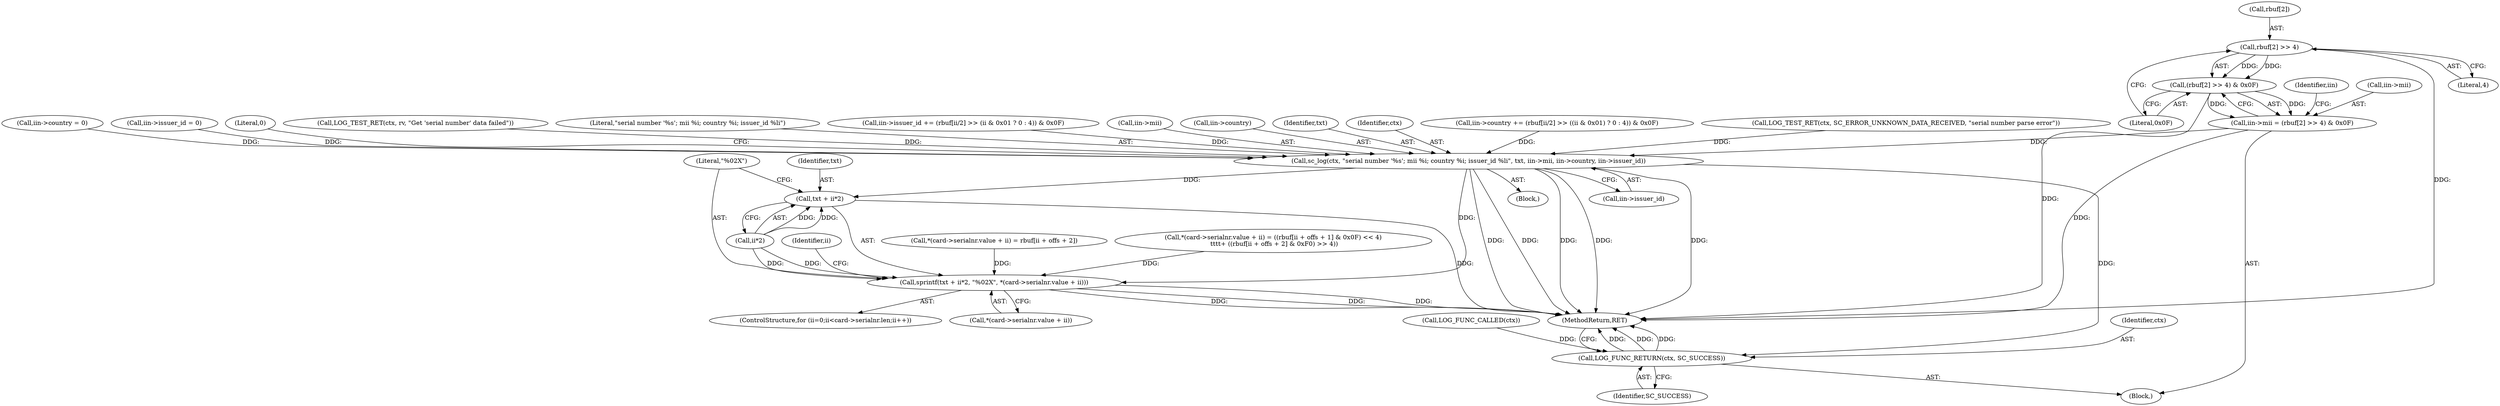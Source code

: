 digraph "0_OpenSC_8fe377e93b4b56060e5bbfb6f3142ceaeca744fa_10@array" {
"1000211" [label="(Call,rbuf[2] >> 4)"];
"1000210" [label="(Call,(rbuf[2] >> 4) & 0x0F)"];
"1000206" [label="(Call,iin->mii = (rbuf[2] >> 4) & 0x0F)"];
"1000435" [label="(Call,sc_log(ctx, \"serial number '%s'; mii %i; country %i; issuer_id %li\", txt, iin->mii, iin->country, iin->issuer_id))"];
"1000420" [label="(Call,sprintf(txt + ii*2, \"%02X\", *(card->serialnr.value + ii)))"];
"1000421" [label="(Call,txt + ii*2)"];
"1000461" [label="(Call,LOG_FUNC_RETURN(ctx, SC_SUCCESS))"];
"1000423" [label="(Call,ii*2)"];
"1000217" [label="(Call,iin->country = 0)"];
"1000219" [label="(Identifier,iin)"];
"1000461" [label="(Call,LOG_FUNC_RETURN(ctx, SC_SUCCESS))"];
"1000422" [label="(Identifier,txt)"];
"1000255" [label="(Call,iin->issuer_id = 0)"];
"1000215" [label="(Literal,4)"];
"1000448" [label="(Literal,0)"];
"1000435" [label="(Call,sc_log(ctx, \"serial number '%s'; mii %i; country %i; issuer_id %li\", txt, iin->mii, iin->country, iin->issuer_id))"];
"1000211" [label="(Call,rbuf[2] >> 4)"];
"1000216" [label="(Literal,0x0F)"];
"1000192" [label="(Call,LOG_TEST_RET(ctx, rv, \"Get 'serial number' data failed\"))"];
"1000437" [label="(Literal,\"serial number '%s'; mii %i; country %i; issuer_id %li\")"];
"1000275" [label="(Call,iin->issuer_id += (rbuf[ii/2] >> (ii & 0x01 ? 0 : 4)) & 0x0F)"];
"1000445" [label="(Call,iin->issuer_id)"];
"1000407" [label="(ControlStructure,for (ii=0;ii<card->serialnr.len;ii++))"];
"1000464" [label="(MethodReturn,RET)"];
"1000439" [label="(Call,iin->mii)"];
"1000206" [label="(Call,iin->mii = (rbuf[2] >> 4) & 0x0F)"];
"1000210" [label="(Call,(rbuf[2] >> 4) & 0x0F)"];
"1000419" [label="(Identifier,ii)"];
"1000426" [label="(Literal,\"%02X\")"];
"1000427" [label="(Call,*(card->serialnr.value + ii))"];
"1000381" [label="(Call,*(card->serialnr.value + ii) = rbuf[ii + offs + 2])"];
"1000462" [label="(Identifier,ctx)"];
"1000327" [label="(Call,*(card->serialnr.value + ii) = ((rbuf[ii + offs + 1] & 0x0F) << 4)\n \t\t\t\t+ ((rbuf[ii + offs + 2] & 0xF0) >> 4))"];
"1000463" [label="(Identifier,SC_SUCCESS)"];
"1000442" [label="(Call,iin->country)"];
"1000126" [label="(Call,LOG_FUNC_CALLED(ctx))"];
"1000105" [label="(Block,)"];
"1000212" [label="(Call,rbuf[2])"];
"1000438" [label="(Identifier,txt)"];
"1000436" [label="(Identifier,ctx)"];
"1000207" [label="(Call,iin->mii)"];
"1000237" [label="(Call,iin->country += (rbuf[ii/2] >> ((ii & 0x01) ? 0 : 4)) & 0x0F)"];
"1000421" [label="(Call,txt + ii*2)"];
"1000420" [label="(Call,sprintf(txt + ii*2, \"%02X\", *(card->serialnr.value + ii)))"];
"1000202" [label="(Call,LOG_TEST_RET(ctx, SC_ERROR_UNKNOWN_DATA_RECEIVED, \"serial number parse error\"))"];
"1000405" [label="(Block,)"];
"1000211" -> "1000210"  [label="AST: "];
"1000211" -> "1000215"  [label="CFG: "];
"1000212" -> "1000211"  [label="AST: "];
"1000215" -> "1000211"  [label="AST: "];
"1000216" -> "1000211"  [label="CFG: "];
"1000211" -> "1000464"  [label="DDG: "];
"1000211" -> "1000210"  [label="DDG: "];
"1000211" -> "1000210"  [label="DDG: "];
"1000210" -> "1000206"  [label="AST: "];
"1000210" -> "1000216"  [label="CFG: "];
"1000216" -> "1000210"  [label="AST: "];
"1000206" -> "1000210"  [label="CFG: "];
"1000210" -> "1000464"  [label="DDG: "];
"1000210" -> "1000206"  [label="DDG: "];
"1000210" -> "1000206"  [label="DDG: "];
"1000206" -> "1000105"  [label="AST: "];
"1000207" -> "1000206"  [label="AST: "];
"1000219" -> "1000206"  [label="CFG: "];
"1000206" -> "1000464"  [label="DDG: "];
"1000206" -> "1000435"  [label="DDG: "];
"1000435" -> "1000405"  [label="AST: "];
"1000435" -> "1000445"  [label="CFG: "];
"1000436" -> "1000435"  [label="AST: "];
"1000437" -> "1000435"  [label="AST: "];
"1000438" -> "1000435"  [label="AST: "];
"1000439" -> "1000435"  [label="AST: "];
"1000442" -> "1000435"  [label="AST: "];
"1000445" -> "1000435"  [label="AST: "];
"1000448" -> "1000435"  [label="CFG: "];
"1000435" -> "1000464"  [label="DDG: "];
"1000435" -> "1000464"  [label="DDG: "];
"1000435" -> "1000464"  [label="DDG: "];
"1000435" -> "1000464"  [label="DDG: "];
"1000435" -> "1000464"  [label="DDG: "];
"1000435" -> "1000420"  [label="DDG: "];
"1000435" -> "1000421"  [label="DDG: "];
"1000202" -> "1000435"  [label="DDG: "];
"1000192" -> "1000435"  [label="DDG: "];
"1000237" -> "1000435"  [label="DDG: "];
"1000217" -> "1000435"  [label="DDG: "];
"1000275" -> "1000435"  [label="DDG: "];
"1000255" -> "1000435"  [label="DDG: "];
"1000435" -> "1000461"  [label="DDG: "];
"1000420" -> "1000407"  [label="AST: "];
"1000420" -> "1000427"  [label="CFG: "];
"1000421" -> "1000420"  [label="AST: "];
"1000426" -> "1000420"  [label="AST: "];
"1000427" -> "1000420"  [label="AST: "];
"1000419" -> "1000420"  [label="CFG: "];
"1000420" -> "1000464"  [label="DDG: "];
"1000420" -> "1000464"  [label="DDG: "];
"1000420" -> "1000464"  [label="DDG: "];
"1000423" -> "1000420"  [label="DDG: "];
"1000423" -> "1000420"  [label="DDG: "];
"1000327" -> "1000420"  [label="DDG: "];
"1000381" -> "1000420"  [label="DDG: "];
"1000421" -> "1000423"  [label="CFG: "];
"1000422" -> "1000421"  [label="AST: "];
"1000423" -> "1000421"  [label="AST: "];
"1000426" -> "1000421"  [label="CFG: "];
"1000421" -> "1000464"  [label="DDG: "];
"1000423" -> "1000421"  [label="DDG: "];
"1000423" -> "1000421"  [label="DDG: "];
"1000461" -> "1000105"  [label="AST: "];
"1000461" -> "1000463"  [label="CFG: "];
"1000462" -> "1000461"  [label="AST: "];
"1000463" -> "1000461"  [label="AST: "];
"1000464" -> "1000461"  [label="CFG: "];
"1000461" -> "1000464"  [label="DDG: "];
"1000461" -> "1000464"  [label="DDG: "];
"1000461" -> "1000464"  [label="DDG: "];
"1000126" -> "1000461"  [label="DDG: "];
}

